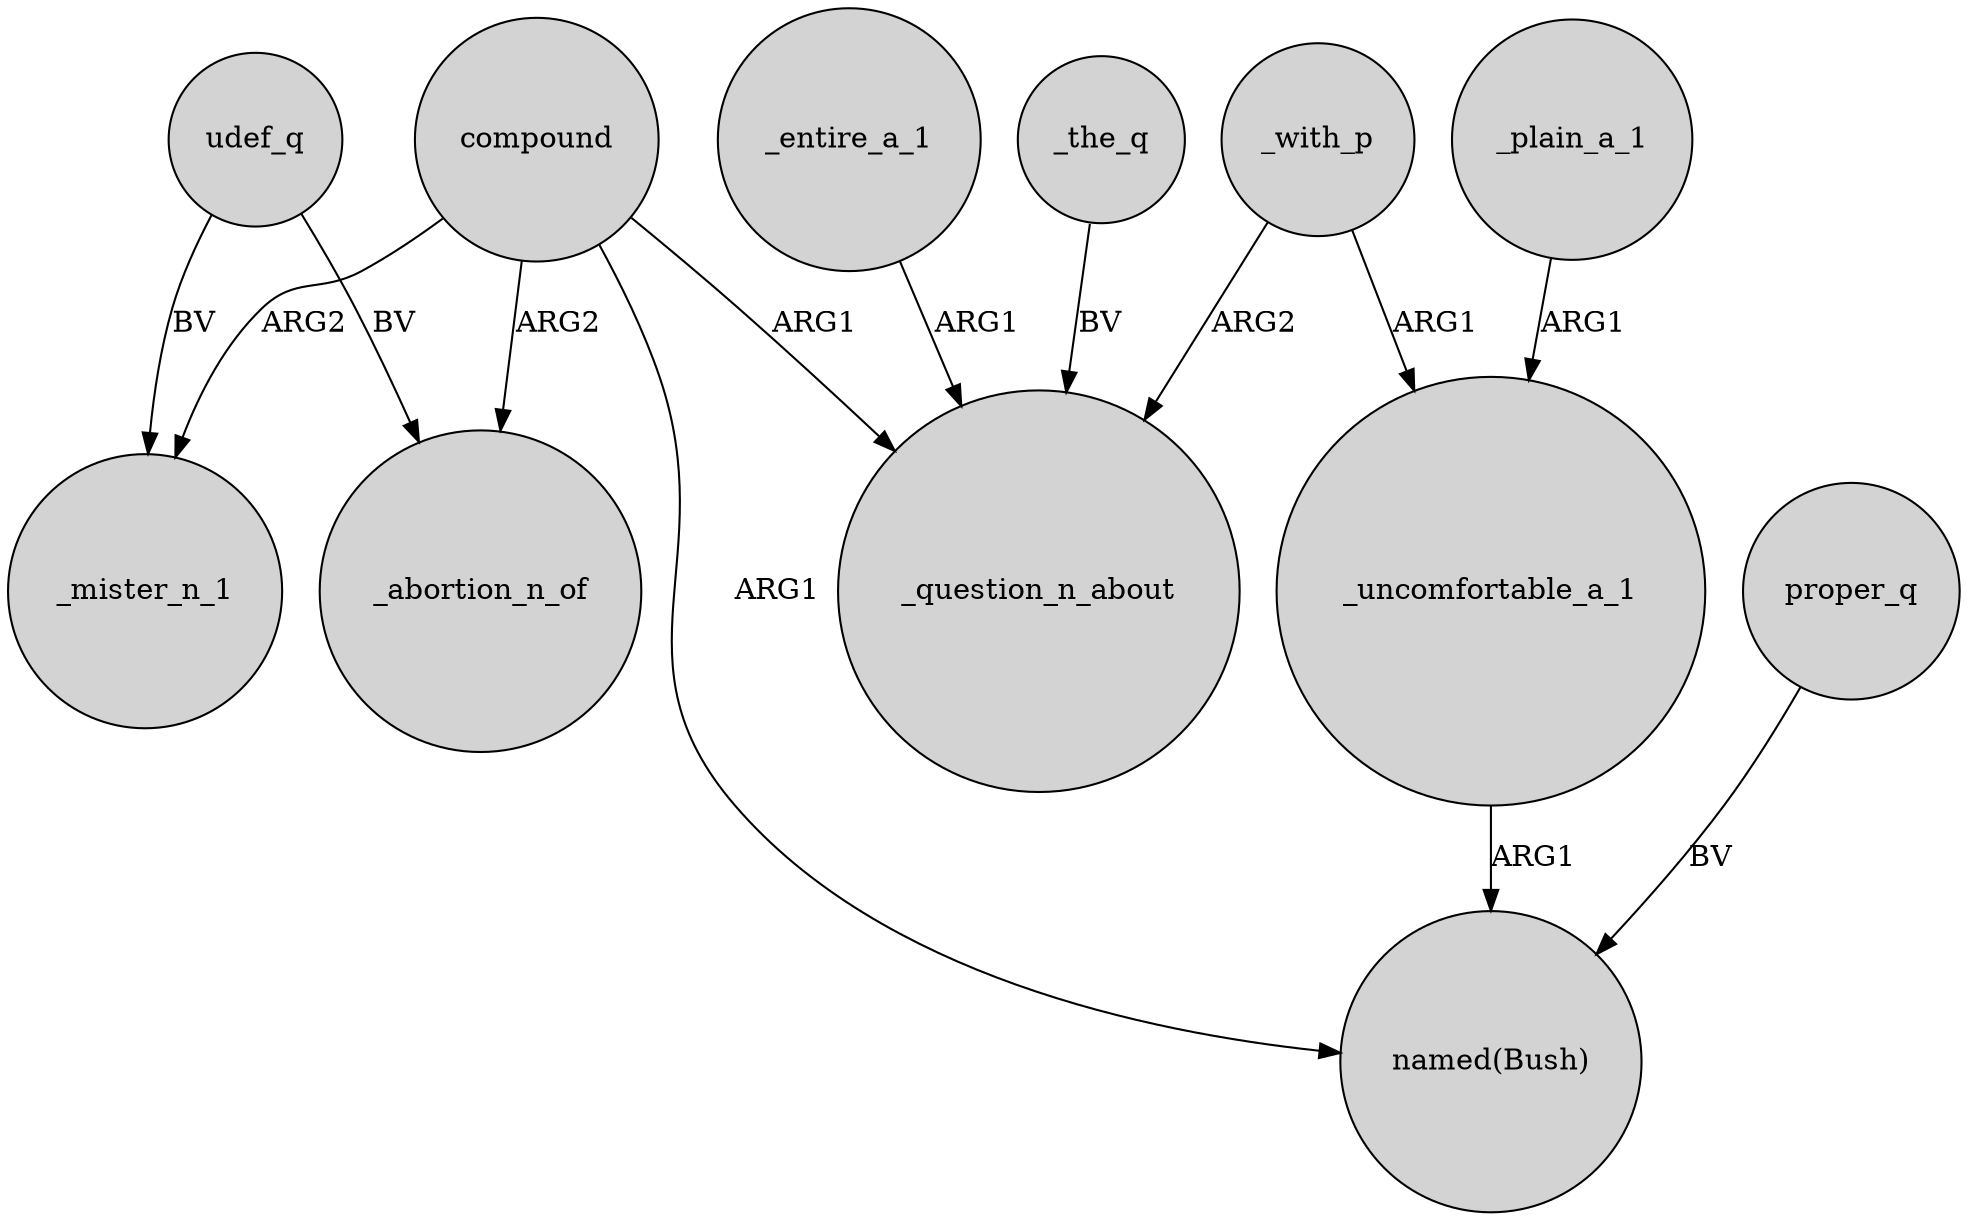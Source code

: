 digraph {
	node [shape=circle style=filled]
	udef_q -> _mister_n_1 [label=BV]
	compound -> "named(Bush)" [label=ARG1]
	_entire_a_1 -> _question_n_about [label=ARG1]
	udef_q -> _abortion_n_of [label=BV]
	compound -> _question_n_about [label=ARG1]
	compound -> _abortion_n_of [label=ARG2]
	_with_p -> _uncomfortable_a_1 [label=ARG1]
	proper_q -> "named(Bush)" [label=BV]
	_uncomfortable_a_1 -> "named(Bush)" [label=ARG1]
	compound -> _mister_n_1 [label=ARG2]
	_the_q -> _question_n_about [label=BV]
	_plain_a_1 -> _uncomfortable_a_1 [label=ARG1]
	_with_p -> _question_n_about [label=ARG2]
}

